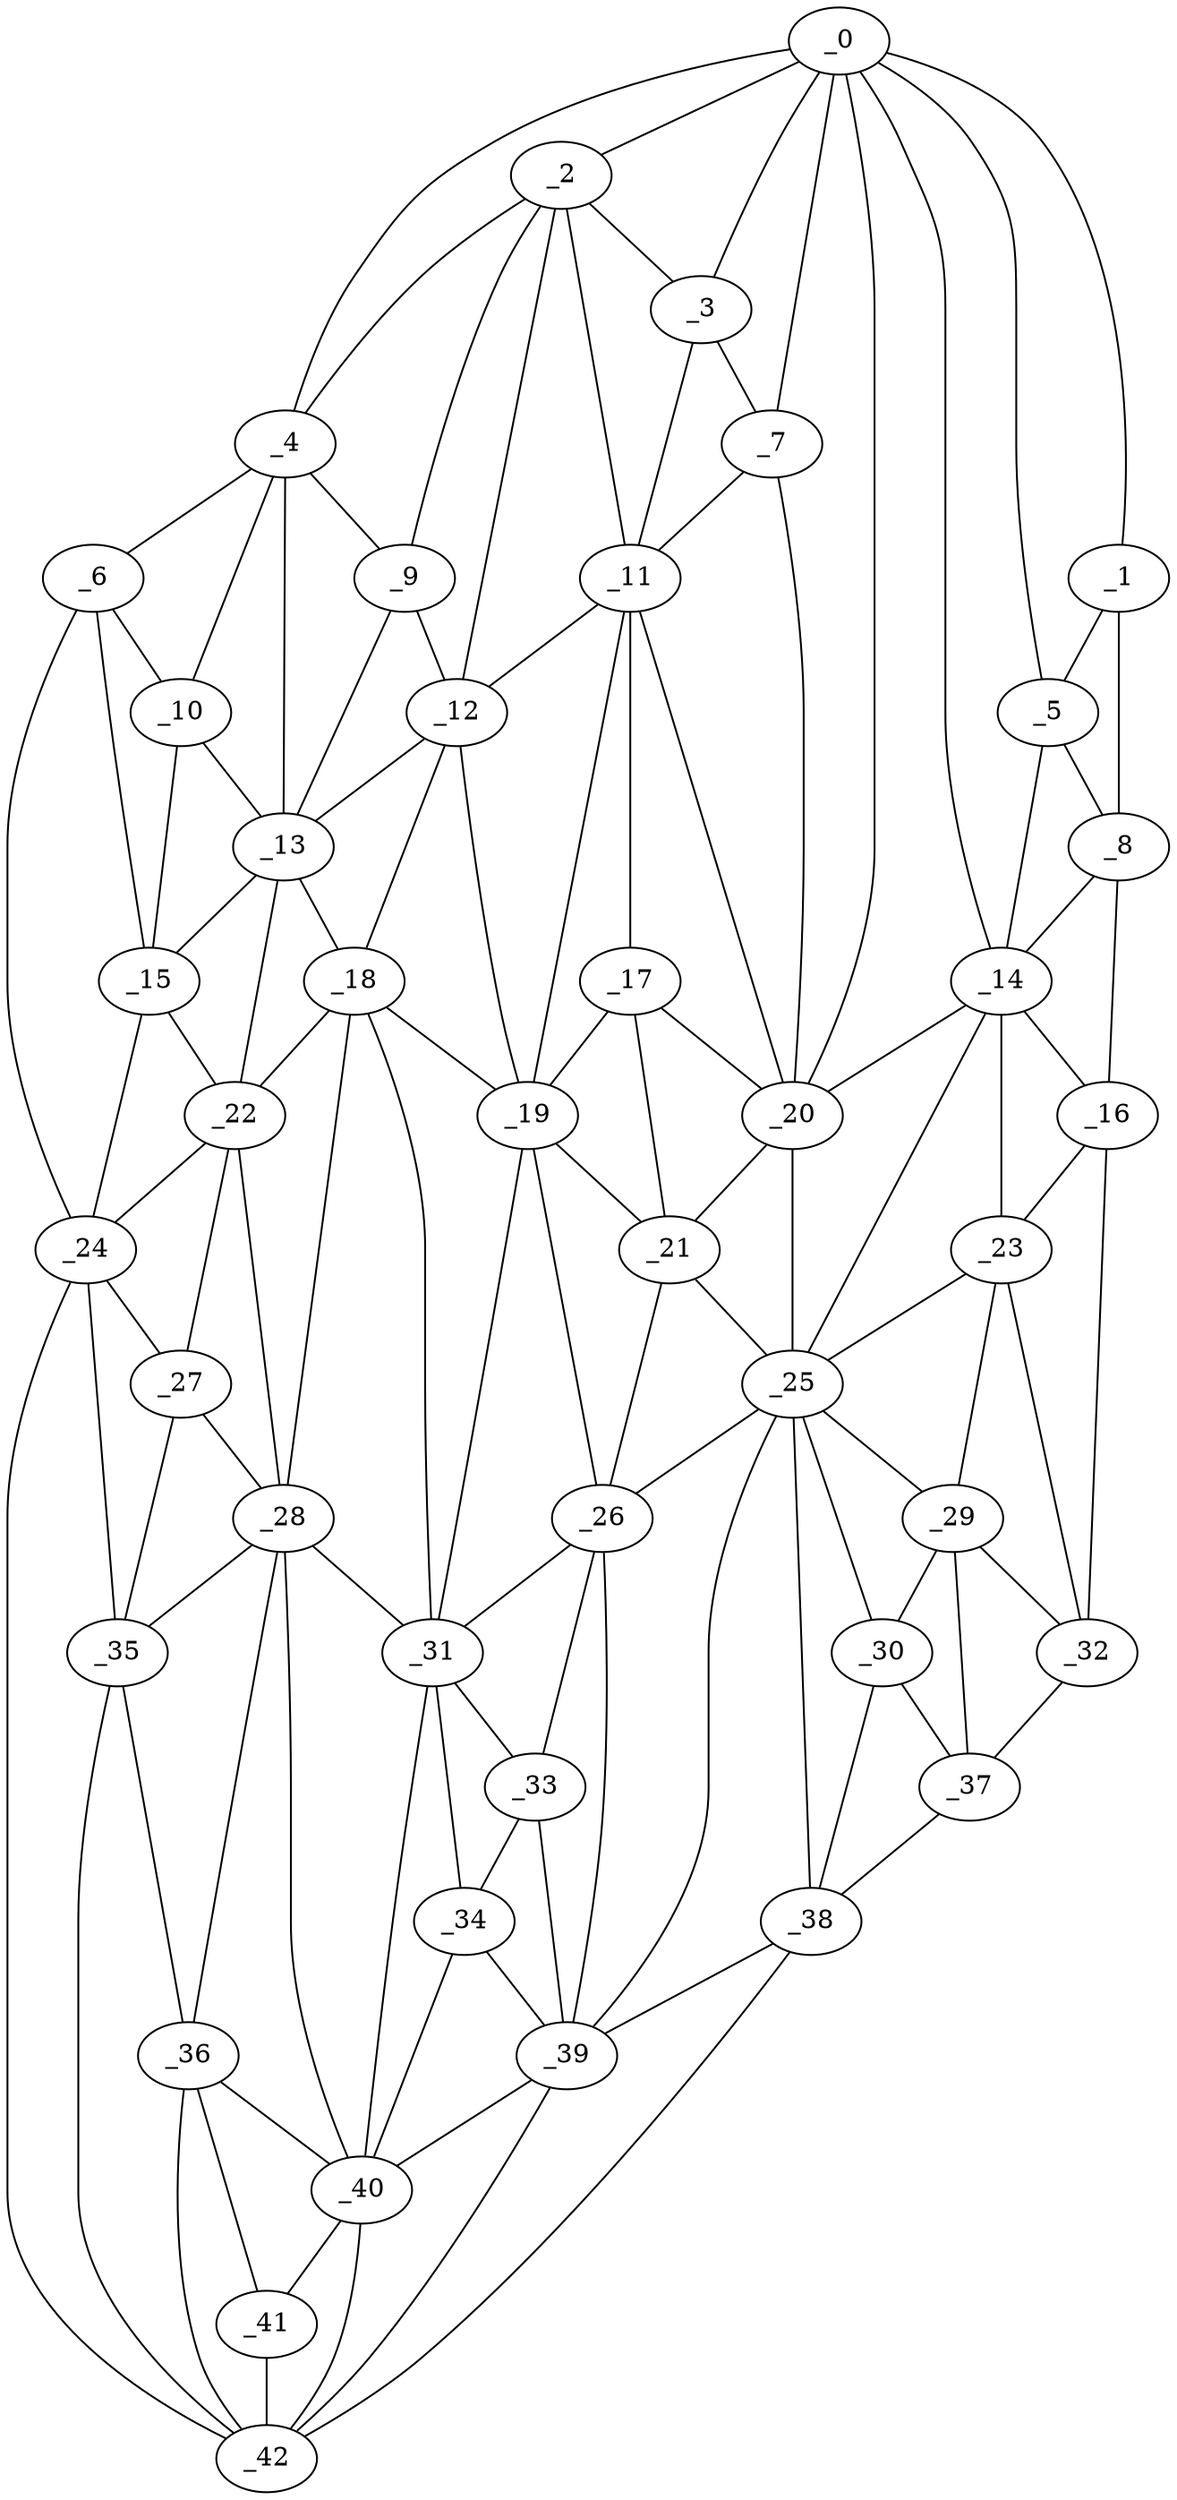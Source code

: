 graph "obj14__15.gxl" {
	_0	 [x=33,
		y=104];
	_1	 [x=33,
		y=112];
	_0 -- _1	 [valence=1];
	_2	 [x=35,
		y=67];
	_0 -- _2	 [valence=1];
	_3	 [x=36,
		y=76];
	_0 -- _3	 [valence=2];
	_4	 [x=37,
		y=20];
	_0 -- _4	 [valence=1];
	_5	 [x=37,
		y=114];
	_0 -- _5	 [valence=2];
	_7	 [x=38,
		y=83];
	_0 -- _7	 [valence=2];
	_14	 [x=57,
		y=119];
	_0 -- _14	 [valence=2];
	_20	 [x=68,
		y=89];
	_0 -- _20	 [valence=2];
	_1 -- _5	 [valence=2];
	_8	 [x=39,
		y=119];
	_1 -- _8	 [valence=1];
	_2 -- _3	 [valence=1];
	_2 -- _4	 [valence=2];
	_9	 [x=42,
		y=41];
	_2 -- _9	 [valence=1];
	_11	 [x=46,
		y=75];
	_2 -- _11	 [valence=2];
	_12	 [x=52,
		y=47];
	_2 -- _12	 [valence=1];
	_3 -- _7	 [valence=1];
	_3 -- _11	 [valence=2];
	_6	 [x=38,
		y=5];
	_4 -- _6	 [valence=1];
	_4 -- _9	 [valence=2];
	_10	 [x=45,
		y=17];
	_4 -- _10	 [valence=1];
	_13	 [x=53,
		y=24];
	_4 -- _13	 [valence=2];
	_5 -- _8	 [valence=2];
	_5 -- _14	 [valence=2];
	_6 -- _10	 [valence=2];
	_15	 [x=59,
		y=12];
	_6 -- _15	 [valence=1];
	_24	 [x=79,
		y=8];
	_6 -- _24	 [valence=1];
	_7 -- _11	 [valence=1];
	_7 -- _20	 [valence=2];
	_8 -- _14	 [valence=2];
	_16	 [x=60,
		y=124];
	_8 -- _16	 [valence=1];
	_9 -- _12	 [valence=2];
	_9 -- _13	 [valence=1];
	_10 -- _13	 [valence=1];
	_10 -- _15	 [valence=2];
	_11 -- _12	 [valence=1];
	_17	 [x=64,
		y=74];
	_11 -- _17	 [valence=1];
	_19	 [x=67,
		y=66];
	_11 -- _19	 [valence=2];
	_11 -- _20	 [valence=2];
	_12 -- _13	 [valence=1];
	_18	 [x=67,
		y=42];
	_12 -- _18	 [valence=1];
	_12 -- _19	 [valence=2];
	_13 -- _15	 [valence=2];
	_13 -- _18	 [valence=2];
	_22	 [x=73,
		y=18];
	_13 -- _22	 [valence=2];
	_14 -- _16	 [valence=2];
	_14 -- _20	 [valence=2];
	_23	 [x=74,
		y=123];
	_14 -- _23	 [valence=1];
	_25	 [x=79,
		y=101];
	_14 -- _25	 [valence=2];
	_15 -- _22	 [valence=2];
	_15 -- _24	 [valence=2];
	_16 -- _23	 [valence=2];
	_32	 [x=90,
		y=124];
	_16 -- _32	 [valence=1];
	_17 -- _19	 [valence=2];
	_17 -- _20	 [valence=1];
	_21	 [x=69,
		y=80];
	_17 -- _21	 [valence=2];
	_18 -- _19	 [valence=2];
	_18 -- _22	 [valence=2];
	_28	 [x=85,
		y=34];
	_18 -- _28	 [valence=2];
	_31	 [x=89,
		y=57];
	_18 -- _31	 [valence=1];
	_19 -- _21	 [valence=1];
	_26	 [x=81,
		y=70];
	_19 -- _26	 [valence=2];
	_19 -- _31	 [valence=2];
	_20 -- _21	 [valence=2];
	_20 -- _25	 [valence=2];
	_21 -- _25	 [valence=2];
	_21 -- _26	 [valence=2];
	_22 -- _24	 [valence=2];
	_27	 [x=83,
		y=21];
	_22 -- _27	 [valence=2];
	_22 -- _28	 [valence=2];
	_23 -- _25	 [valence=2];
	_29	 [x=85,
		y=121];
	_23 -- _29	 [valence=1];
	_23 -- _32	 [valence=1];
	_24 -- _27	 [valence=2];
	_35	 [x=94,
		y=23];
	_24 -- _35	 [valence=1];
	_42	 [x=103,
		y=29];
	_24 -- _42	 [valence=1];
	_25 -- _26	 [valence=2];
	_25 -- _29	 [valence=1];
	_30	 [x=86,
		y=104];
	_25 -- _30	 [valence=2];
	_38	 [x=98,
		y=100];
	_25 -- _38	 [valence=2];
	_39	 [x=99,
		y=79];
	_25 -- _39	 [valence=2];
	_26 -- _31	 [valence=2];
	_33	 [x=92,
		y=64];
	_26 -- _33	 [valence=2];
	_26 -- _39	 [valence=2];
	_27 -- _28	 [valence=2];
	_27 -- _35	 [valence=2];
	_28 -- _31	 [valence=2];
	_28 -- _35	 [valence=1];
	_36	 [x=96,
		y=36];
	_28 -- _36	 [valence=2];
	_40	 [x=100,
		y=46];
	_28 -- _40	 [valence=2];
	_29 -- _30	 [valence=2];
	_29 -- _32	 [valence=2];
	_37	 [x=96,
		y=114];
	_29 -- _37	 [valence=1];
	_30 -- _37	 [valence=1];
	_30 -- _38	 [valence=1];
	_31 -- _33	 [valence=2];
	_34	 [x=93,
		y=59];
	_31 -- _34	 [valence=2];
	_31 -- _40	 [valence=2];
	_32 -- _37	 [valence=1];
	_33 -- _34	 [valence=2];
	_33 -- _39	 [valence=2];
	_34 -- _39	 [valence=2];
	_34 -- _40	 [valence=2];
	_35 -- _36	 [valence=2];
	_35 -- _42	 [valence=1];
	_36 -- _40	 [valence=2];
	_41	 [x=101,
		y=37];
	_36 -- _41	 [valence=1];
	_36 -- _42	 [valence=2];
	_37 -- _38	 [valence=1];
	_38 -- _39	 [valence=2];
	_38 -- _42	 [valence=1];
	_39 -- _40	 [valence=1];
	_39 -- _42	 [valence=2];
	_40 -- _41	 [valence=2];
	_40 -- _42	 [valence=2];
	_41 -- _42	 [valence=2];
}
